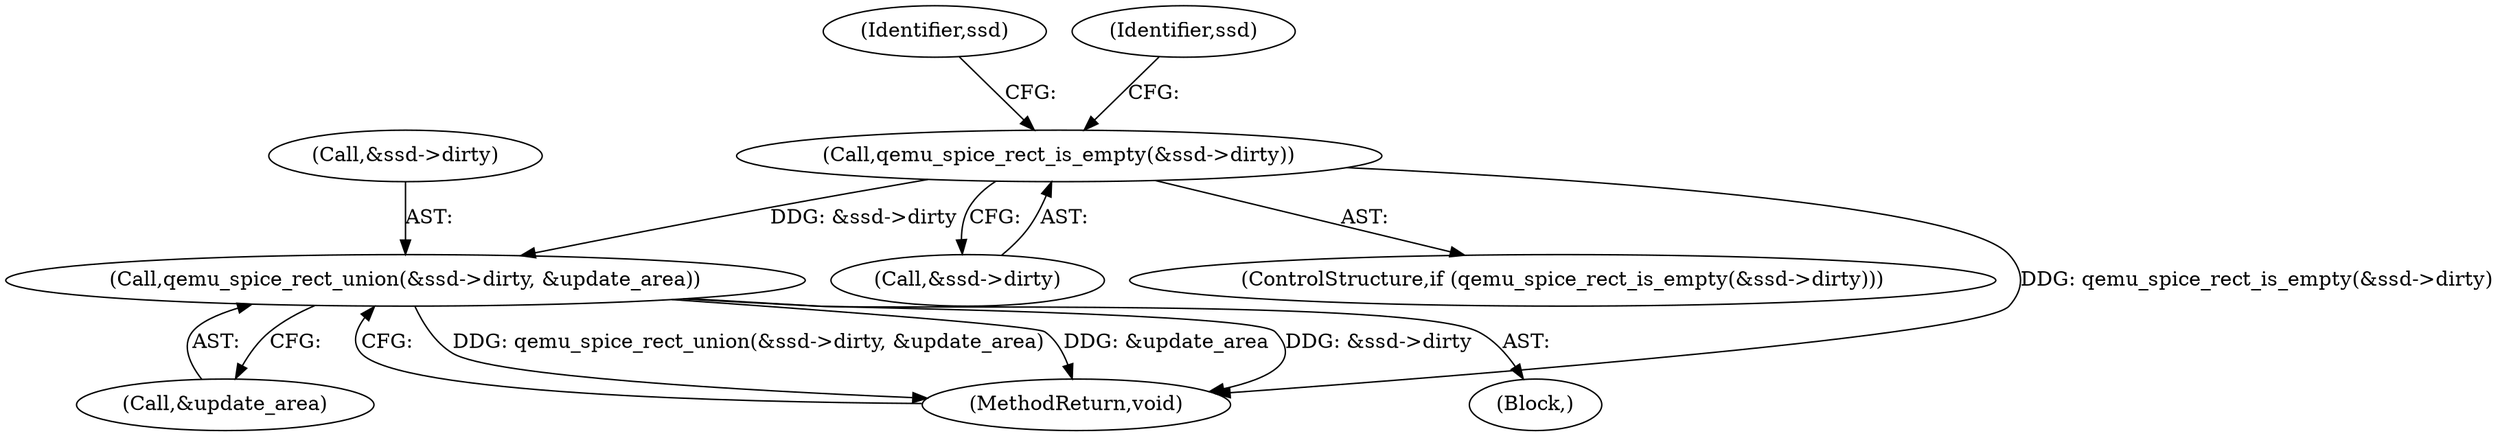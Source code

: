 digraph "0_qemu_ab9509cceabef28071e41bdfa073083859c949a7_0@pointer" {
"1000286" [label="(Call,qemu_spice_rect_is_empty(&ssd->dirty))"];
"1000296" [label="(Call,qemu_spice_rect_union(&ssd->dirty, &update_area))"];
"1000294" [label="(Identifier,ssd)"];
"1000301" [label="(Call,&update_area)"];
"1000303" [label="(MethodReturn,void)"];
"1000296" [label="(Call,qemu_spice_rect_union(&ssd->dirty, &update_area))"];
"1000287" [label="(Call,&ssd->dirty)"];
"1000286" [label="(Call,qemu_spice_rect_is_empty(&ssd->dirty))"];
"1000104" [label="(Block,)"];
"1000285" [label="(ControlStructure,if (qemu_spice_rect_is_empty(&ssd->dirty)))"];
"1000297" [label="(Call,&ssd->dirty)"];
"1000299" [label="(Identifier,ssd)"];
"1000286" -> "1000285"  [label="AST: "];
"1000286" -> "1000287"  [label="CFG: "];
"1000287" -> "1000286"  [label="AST: "];
"1000294" -> "1000286"  [label="CFG: "];
"1000299" -> "1000286"  [label="CFG: "];
"1000286" -> "1000303"  [label="DDG: qemu_spice_rect_is_empty(&ssd->dirty)"];
"1000286" -> "1000296"  [label="DDG: &ssd->dirty"];
"1000296" -> "1000104"  [label="AST: "];
"1000296" -> "1000301"  [label="CFG: "];
"1000297" -> "1000296"  [label="AST: "];
"1000301" -> "1000296"  [label="AST: "];
"1000303" -> "1000296"  [label="CFG: "];
"1000296" -> "1000303"  [label="DDG: qemu_spice_rect_union(&ssd->dirty, &update_area)"];
"1000296" -> "1000303"  [label="DDG: &update_area"];
"1000296" -> "1000303"  [label="DDG: &ssd->dirty"];
}
